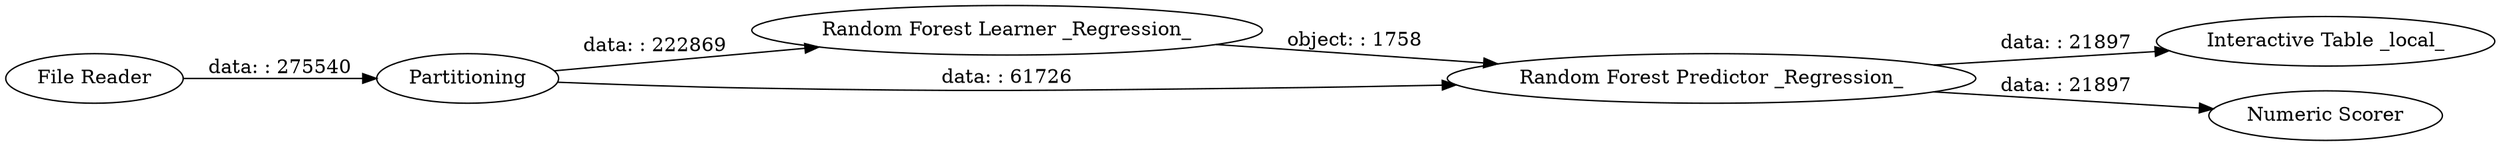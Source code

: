 digraph {
	"-3364021049232766585_9" [label="Interactive Table _local_"]
	"-3364021049232766585_15" [label="Random Forest Learner _Regression_"]
	"-3364021049232766585_1" [label="File Reader"]
	"-3364021049232766585_35" [label="Numeric Scorer"]
	"-3364021049232766585_16" [label="Random Forest Predictor _Regression_"]
	"-3364021049232766585_2" [label=Partitioning]
	"-3364021049232766585_16" -> "-3364021049232766585_35" [label="data: : 21897"]
	"-3364021049232766585_15" -> "-3364021049232766585_16" [label="object: : 1758"]
	"-3364021049232766585_1" -> "-3364021049232766585_2" [label="data: : 275540"]
	"-3364021049232766585_2" -> "-3364021049232766585_15" [label="data: : 222869"]
	"-3364021049232766585_2" -> "-3364021049232766585_16" [label="data: : 61726"]
	"-3364021049232766585_16" -> "-3364021049232766585_9" [label="data: : 21897"]
	rankdir=LR
}
